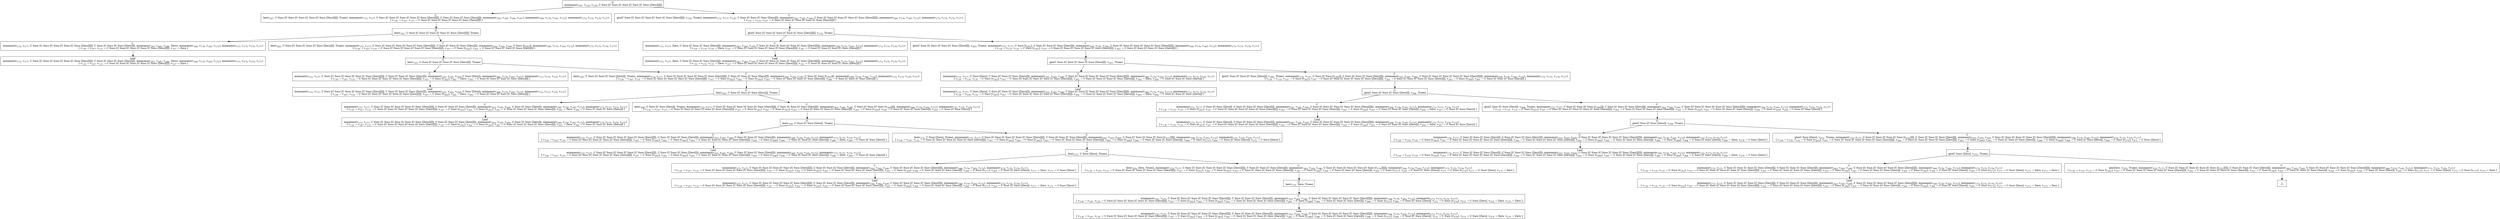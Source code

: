 digraph {
    graph [rankdir=TB
          ,bgcolor=transparent];
    node [shape=box
         ,fillcolor=white
         ,style=filled];
    0 [label=<O <BR/> minmaxo(v<SUB>167</SUB>, v<SUB>135</SUB>, v<SUB>130</SUB>, C Succ [C Succ [C Succ [C Succ [C Succ [Zero]]]]])>];
    1 [label=<C <BR/> leo(v<SUB>167</SUB>, C Succ [C Succ [C Succ [C Succ [C Succ [Zero]]]]], Trueo), minmaxo(v<SUB>172</SUB>, v<SUB>177</SUB>, C Succ [C Succ [C Succ [C Succ [C Succ [Zero]]]]], C Succ [C Succ [C Succ [Zero]]]), minmaxo(v<SUB>163</SUB>, v<SUB>165</SUB>, v<SUB>160</SUB>, v<SUB>167</SUB>), minmaxo(v<SUB>168</SUB>, v<SUB>170</SUB>, v<SUB>165</SUB>, v<SUB>172</SUB>), minmaxo(v<SUB>173</SUB>, v<SUB>175</SUB>, v<SUB>170</SUB>, v<SUB>177</SUB>) <BR/>  [ v<SUB>130</SUB> &rarr; v<SUB>167</SUB>, v<SUB>135</SUB> &rarr; C Succ [C Succ [C Succ [C Succ [C Succ [Zero]]]]] ] >];
    2 [label=<C <BR/> gto(C Succ [C Succ [C Succ [C Succ [C Succ [Zero]]]]], v<SUB>135</SUB>, Trueo), minmaxo(v<SUB>172</SUB>, v<SUB>177</SUB>, v<SUB>135</SUB>, C Succ [C Succ [C Succ [Zero]]]), minmaxo(v<SUB>163</SUB>, v<SUB>165</SUB>, v<SUB>160</SUB>, C Succ [C Succ [C Succ [C Succ [C Succ [Zero]]]]]), minmaxo(v<SUB>168</SUB>, v<SUB>170</SUB>, v<SUB>165</SUB>, v<SUB>172</SUB>), minmaxo(v<SUB>173</SUB>, v<SUB>175</SUB>, v<SUB>170</SUB>, v<SUB>177</SUB>) <BR/>  [ v<SUB>130</SUB> &rarr; v<SUB>135</SUB>, v<SUB>167</SUB> &rarr; C Succ [C Succ [C Succ [C Succ [C Succ [Zero]]]]] ] >];
    3 [label=<O <BR/> leo(v<SUB>167</SUB>, C Succ [C Succ [C Succ [C Succ [C Succ [Zero]]]]], Trueo)>];
    4 [label=<C <BR/> minmaxo(v<SUB>172</SUB>, v<SUB>177</SUB>, C Succ [C Succ [C Succ [C Succ [C Succ [Zero]]]]], C Succ [C Succ [C Succ [Zero]]]), minmaxo(v<SUB>163</SUB>, v<SUB>165</SUB>, v<SUB>160</SUB>, Zero), minmaxo(v<SUB>168</SUB>, v<SUB>170</SUB>, v<SUB>165</SUB>, v<SUB>172</SUB>), minmaxo(v<SUB>173</SUB>, v<SUB>175</SUB>, v<SUB>170</SUB>, v<SUB>177</SUB>) <BR/>  [ v<SUB>130</SUB> &rarr; v<SUB>167</SUB>, v<SUB>135</SUB> &rarr; C Succ [C Succ [C Succ [C Succ [C Succ [Zero]]]]], v<SUB>167</SUB> &rarr; Zero ] >];
    5 [label=<C <BR/> leo(v<SUB>262</SUB>, C Succ [C Succ [C Succ [C Succ [Zero]]]], Trueo), minmaxo(v<SUB>172</SUB>, v<SUB>177</SUB>, C Succ [C Succ [C Succ [C Succ [C Succ [Zero]]]]], C Succ [C Succ [C Succ [Zero]]]), minmaxo(v<SUB>163</SUB>, v<SUB>165</SUB>, v<SUB>160</SUB>, C Succ [v<SUB>262</SUB>]), minmaxo(v<SUB>168</SUB>, v<SUB>170</SUB>, v<SUB>165</SUB>, v<SUB>172</SUB>), minmaxo(v<SUB>173</SUB>, v<SUB>175</SUB>, v<SUB>170</SUB>, v<SUB>177</SUB>) <BR/>  [ v<SUB>130</SUB> &rarr; v<SUB>167</SUB>, v<SUB>135</SUB> &rarr; C Succ [C Succ [C Succ [C Succ [C Succ [Zero]]]]], v<SUB>167</SUB> &rarr; C Succ [v<SUB>262</SUB>], v<SUB>263</SUB> &rarr; C Succ [C Succ [C Succ [C Succ [Zero]]]] ] >];
    6 [label=<Leaf <BR/> minmaxo(v<SUB>172</SUB>, v<SUB>177</SUB>, C Succ [C Succ [C Succ [C Succ [C Succ [Zero]]]]], C Succ [C Succ [C Succ [Zero]]]), minmaxo(v<SUB>163</SUB>, v<SUB>165</SUB>, v<SUB>160</SUB>, Zero), minmaxo(v<SUB>168</SUB>, v<SUB>170</SUB>, v<SUB>165</SUB>, v<SUB>172</SUB>), minmaxo(v<SUB>173</SUB>, v<SUB>175</SUB>, v<SUB>170</SUB>, v<SUB>177</SUB>) <BR/>  [ v<SUB>130</SUB> &rarr; v<SUB>167</SUB>, v<SUB>135</SUB> &rarr; C Succ [C Succ [C Succ [C Succ [C Succ [Zero]]]]], v<SUB>167</SUB> &rarr; Zero ] >];
    7 [label=<O <BR/> leo(v<SUB>262</SUB>, C Succ [C Succ [C Succ [C Succ [Zero]]]], Trueo)>];
    8 [label=<C <BR/> minmaxo(v<SUB>172</SUB>, v<SUB>177</SUB>, C Succ [C Succ [C Succ [C Succ [C Succ [Zero]]]]], C Succ [C Succ [C Succ [Zero]]]), minmaxo(v<SUB>163</SUB>, v<SUB>165</SUB>, v<SUB>160</SUB>, C Succ [Zero]), minmaxo(v<SUB>168</SUB>, v<SUB>170</SUB>, v<SUB>165</SUB>, v<SUB>172</SUB>), minmaxo(v<SUB>173</SUB>, v<SUB>175</SUB>, v<SUB>170</SUB>, v<SUB>177</SUB>) <BR/>  [ v<SUB>130</SUB> &rarr; v<SUB>167</SUB>, v<SUB>135</SUB> &rarr; C Succ [C Succ [C Succ [C Succ [C Succ [Zero]]]]], v<SUB>167</SUB> &rarr; C Succ [v<SUB>262</SUB>], v<SUB>262</SUB> &rarr; Zero, v<SUB>263</SUB> &rarr; C Succ [C Succ [C Succ [C Succ [Zero]]]] ] >];
    9 [label=<C <BR/> leo(v<SUB>265</SUB>, C Succ [C Succ [C Succ [Zero]]], Trueo), minmaxo(v<SUB>172</SUB>, v<SUB>177</SUB>, C Succ [C Succ [C Succ [C Succ [C Succ [Zero]]]]], C Succ [C Succ [C Succ [Zero]]]), minmaxo(v<SUB>163</SUB>, v<SUB>165</SUB>, v<SUB>160</SUB>, C Succ [C Succ [v<SUB>265</SUB>]]), minmaxo(v<SUB>168</SUB>, v<SUB>170</SUB>, v<SUB>165</SUB>, v<SUB>172</SUB>), minmaxo(v<SUB>173</SUB>, v<SUB>175</SUB>, v<SUB>170</SUB>, v<SUB>177</SUB>) <BR/>  [ v<SUB>130</SUB> &rarr; v<SUB>167</SUB>, v<SUB>135</SUB> &rarr; C Succ [C Succ [C Succ [C Succ [C Succ [Zero]]]]], v<SUB>167</SUB> &rarr; C Succ [v<SUB>262</SUB>], v<SUB>262</SUB> &rarr; C Succ [v<SUB>265</SUB>], v<SUB>263</SUB> &rarr; C Succ [C Succ [C Succ [C Succ [Zero]]]], v<SUB>266</SUB> &rarr; C Succ [C Succ [C Succ [Zero]]] ] >];
    10 [label=<Leaf <BR/> minmaxo(v<SUB>172</SUB>, v<SUB>177</SUB>, C Succ [C Succ [C Succ [C Succ [C Succ [Zero]]]]], C Succ [C Succ [C Succ [Zero]]]), minmaxo(v<SUB>163</SUB>, v<SUB>165</SUB>, v<SUB>160</SUB>, C Succ [Zero]), minmaxo(v<SUB>168</SUB>, v<SUB>170</SUB>, v<SUB>165</SUB>, v<SUB>172</SUB>), minmaxo(v<SUB>173</SUB>, v<SUB>175</SUB>, v<SUB>170</SUB>, v<SUB>177</SUB>) <BR/>  [ v<SUB>130</SUB> &rarr; v<SUB>167</SUB>, v<SUB>135</SUB> &rarr; C Succ [C Succ [C Succ [C Succ [C Succ [Zero]]]]], v<SUB>167</SUB> &rarr; C Succ [v<SUB>262</SUB>], v<SUB>262</SUB> &rarr; Zero, v<SUB>263</SUB> &rarr; C Succ [C Succ [C Succ [C Succ [Zero]]]] ] >];
    11 [label=<O <BR/> leo(v<SUB>265</SUB>, C Succ [C Succ [C Succ [Zero]]], Trueo)>];
    12 [label=<C <BR/> minmaxo(v<SUB>172</SUB>, v<SUB>177</SUB>, C Succ [C Succ [C Succ [C Succ [C Succ [Zero]]]]], C Succ [C Succ [C Succ [Zero]]]), minmaxo(v<SUB>163</SUB>, v<SUB>165</SUB>, v<SUB>160</SUB>, C Succ [C Succ [Zero]]), minmaxo(v<SUB>168</SUB>, v<SUB>170</SUB>, v<SUB>165</SUB>, v<SUB>172</SUB>), minmaxo(v<SUB>173</SUB>, v<SUB>175</SUB>, v<SUB>170</SUB>, v<SUB>177</SUB>) <BR/>  [ v<SUB>130</SUB> &rarr; v<SUB>167</SUB>, v<SUB>135</SUB> &rarr; C Succ [C Succ [C Succ [C Succ [C Succ [Zero]]]]], v<SUB>167</SUB> &rarr; C Succ [v<SUB>262</SUB>], v<SUB>262</SUB> &rarr; C Succ [v<SUB>265</SUB>], v<SUB>263</SUB> &rarr; C Succ [C Succ [C Succ [C Succ [Zero]]]], v<SUB>265</SUB> &rarr; Zero, v<SUB>266</SUB> &rarr; C Succ [C Succ [C Succ [Zero]]] ] >];
    13 [label=<C <BR/> leo(v<SUB>268</SUB>, C Succ [C Succ [Zero]], Trueo), minmaxo(v<SUB>172</SUB>, v<SUB>177</SUB>, C Succ [C Succ [C Succ [C Succ [C Succ [Zero]]]]], C Succ [C Succ [C Succ [Zero]]]), minmaxo(v<SUB>163</SUB>, v<SUB>165</SUB>, v<SUB>160</SUB>, C Succ [C Succ [C Succ [v<SUB>268</SUB>]]]), minmaxo(v<SUB>168</SUB>, v<SUB>170</SUB>, v<SUB>165</SUB>, v<SUB>172</SUB>), minmaxo(v<SUB>173</SUB>, v<SUB>175</SUB>, v<SUB>170</SUB>, v<SUB>177</SUB>) <BR/>  [ v<SUB>130</SUB> &rarr; v<SUB>167</SUB>, v<SUB>135</SUB> &rarr; C Succ [C Succ [C Succ [C Succ [C Succ [Zero]]]]], v<SUB>167</SUB> &rarr; C Succ [v<SUB>262</SUB>], v<SUB>262</SUB> &rarr; C Succ [v<SUB>265</SUB>], v<SUB>263</SUB> &rarr; C Succ [C Succ [C Succ [C Succ [Zero]]]], v<SUB>265</SUB> &rarr; C Succ [v<SUB>268</SUB>], v<SUB>266</SUB> &rarr; C Succ [C Succ [C Succ [Zero]]], v<SUB>269</SUB> &rarr; C Succ [C Succ [Zero]] ] >];
    14 [label=<Leaf <BR/> minmaxo(v<SUB>172</SUB>, v<SUB>177</SUB>, C Succ [C Succ [C Succ [C Succ [C Succ [Zero]]]]], C Succ [C Succ [C Succ [Zero]]]), minmaxo(v<SUB>163</SUB>, v<SUB>165</SUB>, v<SUB>160</SUB>, C Succ [C Succ [Zero]]), minmaxo(v<SUB>168</SUB>, v<SUB>170</SUB>, v<SUB>165</SUB>, v<SUB>172</SUB>), minmaxo(v<SUB>173</SUB>, v<SUB>175</SUB>, v<SUB>170</SUB>, v<SUB>177</SUB>) <BR/>  [ v<SUB>130</SUB> &rarr; v<SUB>167</SUB>, v<SUB>135</SUB> &rarr; C Succ [C Succ [C Succ [C Succ [C Succ [Zero]]]]], v<SUB>167</SUB> &rarr; C Succ [v<SUB>262</SUB>], v<SUB>262</SUB> &rarr; C Succ [v<SUB>265</SUB>], v<SUB>263</SUB> &rarr; C Succ [C Succ [C Succ [C Succ [Zero]]]], v<SUB>265</SUB> &rarr; Zero, v<SUB>266</SUB> &rarr; C Succ [C Succ [C Succ [Zero]]] ] >];
    15 [label=<O <BR/> leo(v<SUB>268</SUB>, C Succ [C Succ [Zero]], Trueo)>];
    16 [label=<C <BR/> minmaxo(v<SUB>172</SUB>, v<SUB>177</SUB>, C Succ [C Succ [C Succ [C Succ [C Succ [Zero]]]]], C Succ [C Succ [C Succ [Zero]]]), minmaxo(v<SUB>163</SUB>, v<SUB>165</SUB>, v<SUB>160</SUB>, C Succ [C Succ [C Succ [Zero]]]), minmaxo(v<SUB>168</SUB>, v<SUB>170</SUB>, v<SUB>165</SUB>, v<SUB>172</SUB>), minmaxo(v<SUB>173</SUB>, v<SUB>175</SUB>, v<SUB>170</SUB>, v<SUB>177</SUB>) <BR/>  [ v<SUB>130</SUB> &rarr; v<SUB>167</SUB>, v<SUB>135</SUB> &rarr; C Succ [C Succ [C Succ [C Succ [C Succ [Zero]]]]], v<SUB>167</SUB> &rarr; C Succ [v<SUB>262</SUB>], v<SUB>262</SUB> &rarr; C Succ [v<SUB>265</SUB>], v<SUB>263</SUB> &rarr; C Succ [C Succ [C Succ [C Succ [Zero]]]], v<SUB>265</SUB> &rarr; C Succ [v<SUB>268</SUB>], v<SUB>266</SUB> &rarr; C Succ [C Succ [C Succ [Zero]]], v<SUB>268</SUB> &rarr; Zero, v<SUB>269</SUB> &rarr; C Succ [C Succ [Zero]] ] >];
    17 [label=<C <BR/> leo(v<SUB>271</SUB>, C Succ [Zero], Trueo), minmaxo(v<SUB>172</SUB>, v<SUB>177</SUB>, C Succ [C Succ [C Succ [C Succ [C Succ [Zero]]]]], C Succ [C Succ [C Succ [Zero]]]), minmaxo(v<SUB>163</SUB>, v<SUB>165</SUB>, v<SUB>160</SUB>, C Succ [C Succ [C Succ [C Succ [v<SUB>271</SUB>]]]]), minmaxo(v<SUB>168</SUB>, v<SUB>170</SUB>, v<SUB>165</SUB>, v<SUB>172</SUB>), minmaxo(v<SUB>173</SUB>, v<SUB>175</SUB>, v<SUB>170</SUB>, v<SUB>177</SUB>) <BR/>  [ v<SUB>130</SUB> &rarr; v<SUB>167</SUB>, v<SUB>135</SUB> &rarr; C Succ [C Succ [C Succ [C Succ [C Succ [Zero]]]]], v<SUB>167</SUB> &rarr; C Succ [v<SUB>262</SUB>], v<SUB>262</SUB> &rarr; C Succ [v<SUB>265</SUB>], v<SUB>263</SUB> &rarr; C Succ [C Succ [C Succ [C Succ [Zero]]]], v<SUB>265</SUB> &rarr; C Succ [v<SUB>268</SUB>], v<SUB>266</SUB> &rarr; C Succ [C Succ [C Succ [Zero]]], v<SUB>268</SUB> &rarr; C Succ [v<SUB>271</SUB>], v<SUB>269</SUB> &rarr; C Succ [C Succ [Zero]], v<SUB>272</SUB> &rarr; C Succ [Zero] ] >];
    18 [label=<Leaf <BR/> minmaxo(v<SUB>172</SUB>, v<SUB>177</SUB>, C Succ [C Succ [C Succ [C Succ [C Succ [Zero]]]]], C Succ [C Succ [C Succ [Zero]]]), minmaxo(v<SUB>163</SUB>, v<SUB>165</SUB>, v<SUB>160</SUB>, C Succ [C Succ [C Succ [Zero]]]), minmaxo(v<SUB>168</SUB>, v<SUB>170</SUB>, v<SUB>165</SUB>, v<SUB>172</SUB>), minmaxo(v<SUB>173</SUB>, v<SUB>175</SUB>, v<SUB>170</SUB>, v<SUB>177</SUB>) <BR/>  [ v<SUB>130</SUB> &rarr; v<SUB>167</SUB>, v<SUB>135</SUB> &rarr; C Succ [C Succ [C Succ [C Succ [C Succ [Zero]]]]], v<SUB>167</SUB> &rarr; C Succ [v<SUB>262</SUB>], v<SUB>262</SUB> &rarr; C Succ [v<SUB>265</SUB>], v<SUB>263</SUB> &rarr; C Succ [C Succ [C Succ [C Succ [Zero]]]], v<SUB>265</SUB> &rarr; C Succ [v<SUB>268</SUB>], v<SUB>266</SUB> &rarr; C Succ [C Succ [C Succ [Zero]]], v<SUB>268</SUB> &rarr; Zero, v<SUB>269</SUB> &rarr; C Succ [C Succ [Zero]] ] >];
    19 [label=<O <BR/> leo(v<SUB>271</SUB>, C Succ [Zero], Trueo)>];
    20 [label=<C <BR/> minmaxo(v<SUB>172</SUB>, v<SUB>177</SUB>, C Succ [C Succ [C Succ [C Succ [C Succ [Zero]]]]], C Succ [C Succ [C Succ [Zero]]]), minmaxo(v<SUB>163</SUB>, v<SUB>165</SUB>, v<SUB>160</SUB>, C Succ [C Succ [C Succ [C Succ [Zero]]]]), minmaxo(v<SUB>168</SUB>, v<SUB>170</SUB>, v<SUB>165</SUB>, v<SUB>172</SUB>), minmaxo(v<SUB>173</SUB>, v<SUB>175</SUB>, v<SUB>170</SUB>, v<SUB>177</SUB>) <BR/>  [ v<SUB>130</SUB> &rarr; v<SUB>167</SUB>, v<SUB>135</SUB> &rarr; C Succ [C Succ [C Succ [C Succ [C Succ [Zero]]]]], v<SUB>167</SUB> &rarr; C Succ [v<SUB>262</SUB>], v<SUB>262</SUB> &rarr; C Succ [v<SUB>265</SUB>], v<SUB>263</SUB> &rarr; C Succ [C Succ [C Succ [C Succ [Zero]]]], v<SUB>265</SUB> &rarr; C Succ [v<SUB>268</SUB>], v<SUB>266</SUB> &rarr; C Succ [C Succ [C Succ [Zero]]], v<SUB>268</SUB> &rarr; C Succ [v<SUB>271</SUB>], v<SUB>269</SUB> &rarr; C Succ [C Succ [Zero]], v<SUB>271</SUB> &rarr; Zero, v<SUB>272</SUB> &rarr; C Succ [Zero] ] >];
    21 [label=<C <BR/> leo(v<SUB>274</SUB>, Zero, Trueo), minmaxo(v<SUB>172</SUB>, v<SUB>177</SUB>, C Succ [C Succ [C Succ [C Succ [C Succ [Zero]]]]], C Succ [C Succ [C Succ [Zero]]]), minmaxo(v<SUB>163</SUB>, v<SUB>165</SUB>, v<SUB>160</SUB>, C Succ [C Succ [C Succ [C Succ [C Succ [v<SUB>274</SUB>]]]]]), minmaxo(v<SUB>168</SUB>, v<SUB>170</SUB>, v<SUB>165</SUB>, v<SUB>172</SUB>), minmaxo(v<SUB>173</SUB>, v<SUB>175</SUB>, v<SUB>170</SUB>, v<SUB>177</SUB>) <BR/>  [ v<SUB>130</SUB> &rarr; v<SUB>167</SUB>, v<SUB>135</SUB> &rarr; C Succ [C Succ [C Succ [C Succ [C Succ [Zero]]]]], v<SUB>167</SUB> &rarr; C Succ [v<SUB>262</SUB>], v<SUB>262</SUB> &rarr; C Succ [v<SUB>265</SUB>], v<SUB>263</SUB> &rarr; C Succ [C Succ [C Succ [C Succ [Zero]]]], v<SUB>265</SUB> &rarr; C Succ [v<SUB>268</SUB>], v<SUB>266</SUB> &rarr; C Succ [C Succ [C Succ [Zero]]], v<SUB>268</SUB> &rarr; C Succ [v<SUB>271</SUB>], v<SUB>269</SUB> &rarr; C Succ [C Succ [Zero]], v<SUB>271</SUB> &rarr; C Succ [v<SUB>274</SUB>], v<SUB>272</SUB> &rarr; C Succ [Zero], v<SUB>275</SUB> &rarr; Zero ] >];
    22 [label=<Leaf <BR/> minmaxo(v<SUB>172</SUB>, v<SUB>177</SUB>, C Succ [C Succ [C Succ [C Succ [C Succ [Zero]]]]], C Succ [C Succ [C Succ [Zero]]]), minmaxo(v<SUB>163</SUB>, v<SUB>165</SUB>, v<SUB>160</SUB>, C Succ [C Succ [C Succ [C Succ [Zero]]]]), minmaxo(v<SUB>168</SUB>, v<SUB>170</SUB>, v<SUB>165</SUB>, v<SUB>172</SUB>), minmaxo(v<SUB>173</SUB>, v<SUB>175</SUB>, v<SUB>170</SUB>, v<SUB>177</SUB>) <BR/>  [ v<SUB>130</SUB> &rarr; v<SUB>167</SUB>, v<SUB>135</SUB> &rarr; C Succ [C Succ [C Succ [C Succ [C Succ [Zero]]]]], v<SUB>167</SUB> &rarr; C Succ [v<SUB>262</SUB>], v<SUB>262</SUB> &rarr; C Succ [v<SUB>265</SUB>], v<SUB>263</SUB> &rarr; C Succ [C Succ [C Succ [C Succ [Zero]]]], v<SUB>265</SUB> &rarr; C Succ [v<SUB>268</SUB>], v<SUB>266</SUB> &rarr; C Succ [C Succ [C Succ [Zero]]], v<SUB>268</SUB> &rarr; C Succ [v<SUB>271</SUB>], v<SUB>269</SUB> &rarr; C Succ [C Succ [Zero]], v<SUB>271</SUB> &rarr; Zero, v<SUB>272</SUB> &rarr; C Succ [Zero] ] >];
    23 [label=<O <BR/> leo(v<SUB>274</SUB>, Zero, Trueo)>];
    24 [label=<C <BR/> minmaxo(v<SUB>172</SUB>, v<SUB>177</SUB>, C Succ [C Succ [C Succ [C Succ [C Succ [Zero]]]]], C Succ [C Succ [C Succ [Zero]]]), minmaxo(v<SUB>163</SUB>, v<SUB>165</SUB>, v<SUB>160</SUB>, C Succ [C Succ [C Succ [C Succ [C Succ [Zero]]]]]), minmaxo(v<SUB>168</SUB>, v<SUB>170</SUB>, v<SUB>165</SUB>, v<SUB>172</SUB>), minmaxo(v<SUB>173</SUB>, v<SUB>175</SUB>, v<SUB>170</SUB>, v<SUB>177</SUB>) <BR/>  [ v<SUB>130</SUB> &rarr; v<SUB>167</SUB>, v<SUB>135</SUB> &rarr; C Succ [C Succ [C Succ [C Succ [C Succ [Zero]]]]], v<SUB>167</SUB> &rarr; C Succ [v<SUB>262</SUB>], v<SUB>262</SUB> &rarr; C Succ [v<SUB>265</SUB>], v<SUB>263</SUB> &rarr; C Succ [C Succ [C Succ [C Succ [Zero]]]], v<SUB>265</SUB> &rarr; C Succ [v<SUB>268</SUB>], v<SUB>266</SUB> &rarr; C Succ [C Succ [C Succ [Zero]]], v<SUB>268</SUB> &rarr; C Succ [v<SUB>271</SUB>], v<SUB>269</SUB> &rarr; C Succ [C Succ [Zero]], v<SUB>271</SUB> &rarr; C Succ [v<SUB>274</SUB>], v<SUB>272</SUB> &rarr; C Succ [Zero], v<SUB>274</SUB> &rarr; Zero, v<SUB>275</SUB> &rarr; Zero ] >];
    25 [label=<Leaf <BR/> minmaxo(v<SUB>172</SUB>, v<SUB>177</SUB>, C Succ [C Succ [C Succ [C Succ [C Succ [Zero]]]]], C Succ [C Succ [C Succ [Zero]]]), minmaxo(v<SUB>163</SUB>, v<SUB>165</SUB>, v<SUB>160</SUB>, C Succ [C Succ [C Succ [C Succ [C Succ [Zero]]]]]), minmaxo(v<SUB>168</SUB>, v<SUB>170</SUB>, v<SUB>165</SUB>, v<SUB>172</SUB>), minmaxo(v<SUB>173</SUB>, v<SUB>175</SUB>, v<SUB>170</SUB>, v<SUB>177</SUB>) <BR/>  [ v<SUB>130</SUB> &rarr; v<SUB>167</SUB>, v<SUB>135</SUB> &rarr; C Succ [C Succ [C Succ [C Succ [C Succ [Zero]]]]], v<SUB>167</SUB> &rarr; C Succ [v<SUB>262</SUB>], v<SUB>262</SUB> &rarr; C Succ [v<SUB>265</SUB>], v<SUB>263</SUB> &rarr; C Succ [C Succ [C Succ [C Succ [Zero]]]], v<SUB>265</SUB> &rarr; C Succ [v<SUB>268</SUB>], v<SUB>266</SUB> &rarr; C Succ [C Succ [C Succ [Zero]]], v<SUB>268</SUB> &rarr; C Succ [v<SUB>271</SUB>], v<SUB>269</SUB> &rarr; C Succ [C Succ [Zero]], v<SUB>271</SUB> &rarr; C Succ [v<SUB>274</SUB>], v<SUB>272</SUB> &rarr; C Succ [Zero], v<SUB>274</SUB> &rarr; Zero, v<SUB>275</SUB> &rarr; Zero ] >];
    26 [label=<O <BR/> gto(C Succ [C Succ [C Succ [C Succ [C Succ [Zero]]]]], v<SUB>135</SUB>, Trueo)>];
    27 [label=<C <BR/> minmaxo(v<SUB>172</SUB>, v<SUB>177</SUB>, Zero, C Succ [C Succ [C Succ [Zero]]]), minmaxo(v<SUB>163</SUB>, v<SUB>165</SUB>, v<SUB>160</SUB>, C Succ [C Succ [C Succ [C Succ [C Succ [Zero]]]]]), minmaxo(v<SUB>168</SUB>, v<SUB>170</SUB>, v<SUB>165</SUB>, v<SUB>172</SUB>), minmaxo(v<SUB>173</SUB>, v<SUB>175</SUB>, v<SUB>170</SUB>, v<SUB>177</SUB>) <BR/>  [ v<SUB>130</SUB> &rarr; v<SUB>135</SUB>, v<SUB>135</SUB> &rarr; Zero, v<SUB>167</SUB> &rarr; C Succ [C Succ [C Succ [C Succ [C Succ [Zero]]]]], v<SUB>261</SUB> &rarr; C Succ [C Succ [C Succ [C Succ [Zero]]]] ] >];
    28 [label=<C <BR/> gto(C Succ [C Succ [C Succ [C Succ [Zero]]]], v<SUB>263</SUB>, Trueo), minmaxo(v<SUB>172</SUB>, v<SUB>177</SUB>, C Succ [v<SUB>263</SUB>], C Succ [C Succ [C Succ [Zero]]]), minmaxo(v<SUB>163</SUB>, v<SUB>165</SUB>, v<SUB>160</SUB>, C Succ [C Succ [C Succ [C Succ [C Succ [Zero]]]]]), minmaxo(v<SUB>168</SUB>, v<SUB>170</SUB>, v<SUB>165</SUB>, v<SUB>172</SUB>), minmaxo(v<SUB>173</SUB>, v<SUB>175</SUB>, v<SUB>170</SUB>, v<SUB>177</SUB>) <BR/>  [ v<SUB>130</SUB> &rarr; v<SUB>135</SUB>, v<SUB>135</SUB> &rarr; C Succ [v<SUB>263</SUB>], v<SUB>167</SUB> &rarr; C Succ [C Succ [C Succ [C Succ [C Succ [Zero]]]]], v<SUB>262</SUB> &rarr; C Succ [C Succ [C Succ [C Succ [Zero]]]] ] >];
    29 [label=<Leaf <BR/> minmaxo(v<SUB>172</SUB>, v<SUB>177</SUB>, Zero, C Succ [C Succ [C Succ [Zero]]]), minmaxo(v<SUB>163</SUB>, v<SUB>165</SUB>, v<SUB>160</SUB>, C Succ [C Succ [C Succ [C Succ [C Succ [Zero]]]]]), minmaxo(v<SUB>168</SUB>, v<SUB>170</SUB>, v<SUB>165</SUB>, v<SUB>172</SUB>), minmaxo(v<SUB>173</SUB>, v<SUB>175</SUB>, v<SUB>170</SUB>, v<SUB>177</SUB>) <BR/>  [ v<SUB>130</SUB> &rarr; v<SUB>135</SUB>, v<SUB>135</SUB> &rarr; Zero, v<SUB>167</SUB> &rarr; C Succ [C Succ [C Succ [C Succ [C Succ [Zero]]]]], v<SUB>261</SUB> &rarr; C Succ [C Succ [C Succ [C Succ [Zero]]]] ] >];
    30 [label=<O <BR/> gto(C Succ [C Succ [C Succ [C Succ [Zero]]]], v<SUB>263</SUB>, Trueo)>];
    31 [label=<C <BR/> minmaxo(v<SUB>172</SUB>, v<SUB>177</SUB>, C Succ [Zero], C Succ [C Succ [C Succ [Zero]]]), minmaxo(v<SUB>163</SUB>, v<SUB>165</SUB>, v<SUB>160</SUB>, C Succ [C Succ [C Succ [C Succ [C Succ [Zero]]]]]), minmaxo(v<SUB>168</SUB>, v<SUB>170</SUB>, v<SUB>165</SUB>, v<SUB>172</SUB>), minmaxo(v<SUB>173</SUB>, v<SUB>175</SUB>, v<SUB>170</SUB>, v<SUB>177</SUB>) <BR/>  [ v<SUB>130</SUB> &rarr; v<SUB>135</SUB>, v<SUB>135</SUB> &rarr; C Succ [v<SUB>263</SUB>], v<SUB>167</SUB> &rarr; C Succ [C Succ [C Succ [C Succ [C Succ [Zero]]]]], v<SUB>262</SUB> &rarr; C Succ [C Succ [C Succ [C Succ [Zero]]]], v<SUB>263</SUB> &rarr; Zero, v<SUB>264</SUB> &rarr; C Succ [C Succ [C Succ [Zero]]] ] >];
    32 [label=<C <BR/> gto(C Succ [C Succ [C Succ [Zero]]], v<SUB>266</SUB>, Trueo), minmaxo(v<SUB>172</SUB>, v<SUB>177</SUB>, C Succ [C Succ [v<SUB>266</SUB>]], C Succ [C Succ [C Succ [Zero]]]), minmaxo(v<SUB>163</SUB>, v<SUB>165</SUB>, v<SUB>160</SUB>, C Succ [C Succ [C Succ [C Succ [C Succ [Zero]]]]]), minmaxo(v<SUB>168</SUB>, v<SUB>170</SUB>, v<SUB>165</SUB>, v<SUB>172</SUB>), minmaxo(v<SUB>173</SUB>, v<SUB>175</SUB>, v<SUB>170</SUB>, v<SUB>177</SUB>) <BR/>  [ v<SUB>130</SUB> &rarr; v<SUB>135</SUB>, v<SUB>135</SUB> &rarr; C Succ [v<SUB>263</SUB>], v<SUB>167</SUB> &rarr; C Succ [C Succ [C Succ [C Succ [C Succ [Zero]]]]], v<SUB>262</SUB> &rarr; C Succ [C Succ [C Succ [C Succ [Zero]]]], v<SUB>263</SUB> &rarr; C Succ [v<SUB>266</SUB>], v<SUB>265</SUB> &rarr; C Succ [C Succ [C Succ [Zero]]] ] >];
    33 [label=<Leaf <BR/> minmaxo(v<SUB>172</SUB>, v<SUB>177</SUB>, C Succ [Zero], C Succ [C Succ [C Succ [Zero]]]), minmaxo(v<SUB>163</SUB>, v<SUB>165</SUB>, v<SUB>160</SUB>, C Succ [C Succ [C Succ [C Succ [C Succ [Zero]]]]]), minmaxo(v<SUB>168</SUB>, v<SUB>170</SUB>, v<SUB>165</SUB>, v<SUB>172</SUB>), minmaxo(v<SUB>173</SUB>, v<SUB>175</SUB>, v<SUB>170</SUB>, v<SUB>177</SUB>) <BR/>  [ v<SUB>130</SUB> &rarr; v<SUB>135</SUB>, v<SUB>135</SUB> &rarr; C Succ [v<SUB>263</SUB>], v<SUB>167</SUB> &rarr; C Succ [C Succ [C Succ [C Succ [C Succ [Zero]]]]], v<SUB>262</SUB> &rarr; C Succ [C Succ [C Succ [C Succ [Zero]]]], v<SUB>263</SUB> &rarr; Zero, v<SUB>264</SUB> &rarr; C Succ [C Succ [C Succ [Zero]]] ] >];
    34 [label=<O <BR/> gto(C Succ [C Succ [C Succ [Zero]]], v<SUB>266</SUB>, Trueo)>];
    35 [label=<C <BR/> minmaxo(v<SUB>172</SUB>, v<SUB>177</SUB>, C Succ [C Succ [Zero]], C Succ [C Succ [C Succ [Zero]]]), minmaxo(v<SUB>163</SUB>, v<SUB>165</SUB>, v<SUB>160</SUB>, C Succ [C Succ [C Succ [C Succ [C Succ [Zero]]]]]), minmaxo(v<SUB>168</SUB>, v<SUB>170</SUB>, v<SUB>165</SUB>, v<SUB>172</SUB>), minmaxo(v<SUB>173</SUB>, v<SUB>175</SUB>, v<SUB>170</SUB>, v<SUB>177</SUB>) <BR/>  [ v<SUB>130</SUB> &rarr; v<SUB>135</SUB>, v<SUB>135</SUB> &rarr; C Succ [v<SUB>263</SUB>], v<SUB>167</SUB> &rarr; C Succ [C Succ [C Succ [C Succ [C Succ [Zero]]]]], v<SUB>262</SUB> &rarr; C Succ [C Succ [C Succ [C Succ [Zero]]]], v<SUB>263</SUB> &rarr; C Succ [v<SUB>266</SUB>], v<SUB>265</SUB> &rarr; C Succ [C Succ [C Succ [Zero]]], v<SUB>266</SUB> &rarr; Zero, v<SUB>267</SUB> &rarr; C Succ [C Succ [Zero]] ] >];
    36 [label=<C <BR/> gto(C Succ [C Succ [Zero]], v<SUB>269</SUB>, Trueo), minmaxo(v<SUB>172</SUB>, v<SUB>177</SUB>, C Succ [C Succ [C Succ [v<SUB>269</SUB>]]], C Succ [C Succ [C Succ [Zero]]]), minmaxo(v<SUB>163</SUB>, v<SUB>165</SUB>, v<SUB>160</SUB>, C Succ [C Succ [C Succ [C Succ [C Succ [Zero]]]]]), minmaxo(v<SUB>168</SUB>, v<SUB>170</SUB>, v<SUB>165</SUB>, v<SUB>172</SUB>), minmaxo(v<SUB>173</SUB>, v<SUB>175</SUB>, v<SUB>170</SUB>, v<SUB>177</SUB>) <BR/>  [ v<SUB>130</SUB> &rarr; v<SUB>135</SUB>, v<SUB>135</SUB> &rarr; C Succ [v<SUB>263</SUB>], v<SUB>167</SUB> &rarr; C Succ [C Succ [C Succ [C Succ [C Succ [Zero]]]]], v<SUB>262</SUB> &rarr; C Succ [C Succ [C Succ [C Succ [Zero]]]], v<SUB>263</SUB> &rarr; C Succ [v<SUB>266</SUB>], v<SUB>265</SUB> &rarr; C Succ [C Succ [C Succ [Zero]]], v<SUB>266</SUB> &rarr; C Succ [v<SUB>269</SUB>], v<SUB>268</SUB> &rarr; C Succ [C Succ [Zero]] ] >];
    37 [label=<Leaf <BR/> minmaxo(v<SUB>172</SUB>, v<SUB>177</SUB>, C Succ [C Succ [Zero]], C Succ [C Succ [C Succ [Zero]]]), minmaxo(v<SUB>163</SUB>, v<SUB>165</SUB>, v<SUB>160</SUB>, C Succ [C Succ [C Succ [C Succ [C Succ [Zero]]]]]), minmaxo(v<SUB>168</SUB>, v<SUB>170</SUB>, v<SUB>165</SUB>, v<SUB>172</SUB>), minmaxo(v<SUB>173</SUB>, v<SUB>175</SUB>, v<SUB>170</SUB>, v<SUB>177</SUB>) <BR/>  [ v<SUB>130</SUB> &rarr; v<SUB>135</SUB>, v<SUB>135</SUB> &rarr; C Succ [v<SUB>263</SUB>], v<SUB>167</SUB> &rarr; C Succ [C Succ [C Succ [C Succ [C Succ [Zero]]]]], v<SUB>262</SUB> &rarr; C Succ [C Succ [C Succ [C Succ [Zero]]]], v<SUB>263</SUB> &rarr; C Succ [v<SUB>266</SUB>], v<SUB>265</SUB> &rarr; C Succ [C Succ [C Succ [Zero]]], v<SUB>266</SUB> &rarr; Zero, v<SUB>267</SUB> &rarr; C Succ [C Succ [Zero]] ] >];
    38 [label=<O <BR/> gto(C Succ [C Succ [Zero]], v<SUB>269</SUB>, Trueo)>];
    39 [label=<C <BR/> minmaxo(v<SUB>172</SUB>, v<SUB>177</SUB>, C Succ [C Succ [C Succ [Zero]]], C Succ [C Succ [C Succ [Zero]]]), minmaxo(v<SUB>163</SUB>, v<SUB>165</SUB>, v<SUB>160</SUB>, C Succ [C Succ [C Succ [C Succ [C Succ [Zero]]]]]), minmaxo(v<SUB>168</SUB>, v<SUB>170</SUB>, v<SUB>165</SUB>, v<SUB>172</SUB>), minmaxo(v<SUB>173</SUB>, v<SUB>175</SUB>, v<SUB>170</SUB>, v<SUB>177</SUB>) <BR/>  [ v<SUB>130</SUB> &rarr; v<SUB>135</SUB>, v<SUB>135</SUB> &rarr; C Succ [v<SUB>263</SUB>], v<SUB>167</SUB> &rarr; C Succ [C Succ [C Succ [C Succ [C Succ [Zero]]]]], v<SUB>262</SUB> &rarr; C Succ [C Succ [C Succ [C Succ [Zero]]]], v<SUB>263</SUB> &rarr; C Succ [v<SUB>266</SUB>], v<SUB>265</SUB> &rarr; C Succ [C Succ [C Succ [Zero]]], v<SUB>266</SUB> &rarr; C Succ [v<SUB>269</SUB>], v<SUB>268</SUB> &rarr; C Succ [C Succ [Zero]], v<SUB>269</SUB> &rarr; Zero, v<SUB>270</SUB> &rarr; C Succ [Zero] ] >];
    40 [label=<C <BR/> gto(C Succ [Zero], v<SUB>272</SUB>, Trueo), minmaxo(v<SUB>172</SUB>, v<SUB>177</SUB>, C Succ [C Succ [C Succ [C Succ [v<SUB>272</SUB>]]]], C Succ [C Succ [C Succ [Zero]]]), minmaxo(v<SUB>163</SUB>, v<SUB>165</SUB>, v<SUB>160</SUB>, C Succ [C Succ [C Succ [C Succ [C Succ [Zero]]]]]), minmaxo(v<SUB>168</SUB>, v<SUB>170</SUB>, v<SUB>165</SUB>, v<SUB>172</SUB>), minmaxo(v<SUB>173</SUB>, v<SUB>175</SUB>, v<SUB>170</SUB>, v<SUB>177</SUB>) <BR/>  [ v<SUB>130</SUB> &rarr; v<SUB>135</SUB>, v<SUB>135</SUB> &rarr; C Succ [v<SUB>263</SUB>], v<SUB>167</SUB> &rarr; C Succ [C Succ [C Succ [C Succ [C Succ [Zero]]]]], v<SUB>262</SUB> &rarr; C Succ [C Succ [C Succ [C Succ [Zero]]]], v<SUB>263</SUB> &rarr; C Succ [v<SUB>266</SUB>], v<SUB>265</SUB> &rarr; C Succ [C Succ [C Succ [Zero]]], v<SUB>266</SUB> &rarr; C Succ [v<SUB>269</SUB>], v<SUB>268</SUB> &rarr; C Succ [C Succ [Zero]], v<SUB>269</SUB> &rarr; C Succ [v<SUB>272</SUB>], v<SUB>271</SUB> &rarr; C Succ [Zero] ] >];
    41 [label=<Leaf <BR/> minmaxo(v<SUB>172</SUB>, v<SUB>177</SUB>, C Succ [C Succ [C Succ [Zero]]], C Succ [C Succ [C Succ [Zero]]]), minmaxo(v<SUB>163</SUB>, v<SUB>165</SUB>, v<SUB>160</SUB>, C Succ [C Succ [C Succ [C Succ [C Succ [Zero]]]]]), minmaxo(v<SUB>168</SUB>, v<SUB>170</SUB>, v<SUB>165</SUB>, v<SUB>172</SUB>), minmaxo(v<SUB>173</SUB>, v<SUB>175</SUB>, v<SUB>170</SUB>, v<SUB>177</SUB>) <BR/>  [ v<SUB>130</SUB> &rarr; v<SUB>135</SUB>, v<SUB>135</SUB> &rarr; C Succ [v<SUB>263</SUB>], v<SUB>167</SUB> &rarr; C Succ [C Succ [C Succ [C Succ [C Succ [Zero]]]]], v<SUB>262</SUB> &rarr; C Succ [C Succ [C Succ [C Succ [Zero]]]], v<SUB>263</SUB> &rarr; C Succ [v<SUB>266</SUB>], v<SUB>265</SUB> &rarr; C Succ [C Succ [C Succ [Zero]]], v<SUB>266</SUB> &rarr; C Succ [v<SUB>269</SUB>], v<SUB>268</SUB> &rarr; C Succ [C Succ [Zero]], v<SUB>269</SUB> &rarr; Zero, v<SUB>270</SUB> &rarr; C Succ [Zero] ] >];
    42 [label=<O <BR/> gto(C Succ [Zero], v<SUB>272</SUB>, Trueo)>];
    43 [label=<C <BR/> minmaxo(v<SUB>172</SUB>, v<SUB>177</SUB>, C Succ [C Succ [C Succ [C Succ [Zero]]]], C Succ [C Succ [C Succ [Zero]]]), minmaxo(v<SUB>163</SUB>, v<SUB>165</SUB>, v<SUB>160</SUB>, C Succ [C Succ [C Succ [C Succ [C Succ [Zero]]]]]), minmaxo(v<SUB>168</SUB>, v<SUB>170</SUB>, v<SUB>165</SUB>, v<SUB>172</SUB>), minmaxo(v<SUB>173</SUB>, v<SUB>175</SUB>, v<SUB>170</SUB>, v<SUB>177</SUB>) <BR/>  [ v<SUB>130</SUB> &rarr; v<SUB>135</SUB>, v<SUB>135</SUB> &rarr; C Succ [v<SUB>263</SUB>], v<SUB>167</SUB> &rarr; C Succ [C Succ [C Succ [C Succ [C Succ [Zero]]]]], v<SUB>262</SUB> &rarr; C Succ [C Succ [C Succ [C Succ [Zero]]]], v<SUB>263</SUB> &rarr; C Succ [v<SUB>266</SUB>], v<SUB>265</SUB> &rarr; C Succ [C Succ [C Succ [Zero]]], v<SUB>266</SUB> &rarr; C Succ [v<SUB>269</SUB>], v<SUB>268</SUB> &rarr; C Succ [C Succ [Zero]], v<SUB>269</SUB> &rarr; C Succ [v<SUB>272</SUB>], v<SUB>271</SUB> &rarr; C Succ [Zero], v<SUB>272</SUB> &rarr; Zero, v<SUB>273</SUB> &rarr; Zero ] >];
    44 [label=<C <BR/> gto(Zero, v<SUB>275</SUB>, Trueo), minmaxo(v<SUB>172</SUB>, v<SUB>177</SUB>, C Succ [C Succ [C Succ [C Succ [C Succ [v<SUB>275</SUB>]]]]], C Succ [C Succ [C Succ [Zero]]]), minmaxo(v<SUB>163</SUB>, v<SUB>165</SUB>, v<SUB>160</SUB>, C Succ [C Succ [C Succ [C Succ [C Succ [Zero]]]]]), minmaxo(v<SUB>168</SUB>, v<SUB>170</SUB>, v<SUB>165</SUB>, v<SUB>172</SUB>), minmaxo(v<SUB>173</SUB>, v<SUB>175</SUB>, v<SUB>170</SUB>, v<SUB>177</SUB>) <BR/>  [ v<SUB>130</SUB> &rarr; v<SUB>135</SUB>, v<SUB>135</SUB> &rarr; C Succ [v<SUB>263</SUB>], v<SUB>167</SUB> &rarr; C Succ [C Succ [C Succ [C Succ [C Succ [Zero]]]]], v<SUB>262</SUB> &rarr; C Succ [C Succ [C Succ [C Succ [Zero]]]], v<SUB>263</SUB> &rarr; C Succ [v<SUB>266</SUB>], v<SUB>265</SUB> &rarr; C Succ [C Succ [C Succ [Zero]]], v<SUB>266</SUB> &rarr; C Succ [v<SUB>269</SUB>], v<SUB>268</SUB> &rarr; C Succ [C Succ [Zero]], v<SUB>269</SUB> &rarr; C Succ [v<SUB>272</SUB>], v<SUB>271</SUB> &rarr; C Succ [Zero], v<SUB>272</SUB> &rarr; C Succ [v<SUB>275</SUB>], v<SUB>274</SUB> &rarr; Zero ] >];
    45 [label=<Leaf <BR/> minmaxo(v<SUB>172</SUB>, v<SUB>177</SUB>, C Succ [C Succ [C Succ [C Succ [Zero]]]], C Succ [C Succ [C Succ [Zero]]]), minmaxo(v<SUB>163</SUB>, v<SUB>165</SUB>, v<SUB>160</SUB>, C Succ [C Succ [C Succ [C Succ [C Succ [Zero]]]]]), minmaxo(v<SUB>168</SUB>, v<SUB>170</SUB>, v<SUB>165</SUB>, v<SUB>172</SUB>), minmaxo(v<SUB>173</SUB>, v<SUB>175</SUB>, v<SUB>170</SUB>, v<SUB>177</SUB>) <BR/>  [ v<SUB>130</SUB> &rarr; v<SUB>135</SUB>, v<SUB>135</SUB> &rarr; C Succ [v<SUB>263</SUB>], v<SUB>167</SUB> &rarr; C Succ [C Succ [C Succ [C Succ [C Succ [Zero]]]]], v<SUB>262</SUB> &rarr; C Succ [C Succ [C Succ [C Succ [Zero]]]], v<SUB>263</SUB> &rarr; C Succ [v<SUB>266</SUB>], v<SUB>265</SUB> &rarr; C Succ [C Succ [C Succ [Zero]]], v<SUB>266</SUB> &rarr; C Succ [v<SUB>269</SUB>], v<SUB>268</SUB> &rarr; C Succ [C Succ [Zero]], v<SUB>269</SUB> &rarr; C Succ [v<SUB>272</SUB>], v<SUB>271</SUB> &rarr; C Succ [Zero], v<SUB>272</SUB> &rarr; Zero, v<SUB>273</SUB> &rarr; Zero ] >];
    46 [label=<_|_>];
    0 -> 1 [label=""];
    0 -> 2 [label=""];
    1 -> 3 [label=""];
    2 -> 26 [label=""];
    3 -> 4 [label=""];
    3 -> 5 [label=""];
    4 -> 6 [label=""];
    5 -> 7 [label=""];
    7 -> 8 [label=""];
    7 -> 9 [label=""];
    8 -> 10 [label=""];
    9 -> 11 [label=""];
    11 -> 12 [label=""];
    11 -> 13 [label=""];
    12 -> 14 [label=""];
    13 -> 15 [label=""];
    15 -> 16 [label=""];
    15 -> 17 [label=""];
    16 -> 18 [label=""];
    17 -> 19 [label=""];
    19 -> 20 [label=""];
    19 -> 21 [label=""];
    20 -> 22 [label=""];
    21 -> 23 [label=""];
    23 -> 24 [label=""];
    24 -> 25 [label=""];
    26 -> 27 [label=""];
    26 -> 28 [label=""];
    27 -> 29 [label=""];
    28 -> 30 [label=""];
    30 -> 31 [label=""];
    30 -> 32 [label=""];
    31 -> 33 [label=""];
    32 -> 34 [label=""];
    34 -> 35 [label=""];
    34 -> 36 [label=""];
    35 -> 37 [label=""];
    36 -> 38 [label=""];
    38 -> 39 [label=""];
    38 -> 40 [label=""];
    39 -> 41 [label=""];
    40 -> 42 [label=""];
    42 -> 43 [label=""];
    42 -> 44 [label=""];
    43 -> 45 [label=""];
    44 -> 46 [label=""];
}